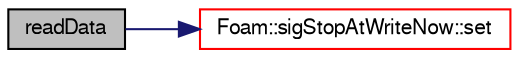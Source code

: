 digraph "readData"
{
  bgcolor="transparent";
  edge [fontname="FreeSans",fontsize="10",labelfontname="FreeSans",labelfontsize="10"];
  node [fontname="FreeSans",fontsize="10",shape=record];
  rankdir="LR";
  Node4 [label="readData",height=0.2,width=0.4,color="black", fillcolor="grey75", style="filled", fontcolor="black"];
  Node4 -> Node5 [color="midnightblue",fontsize="10",style="solid",fontname="FreeSans"];
  Node5 [label="Foam::sigStopAtWriteNow::set",height=0.2,width=0.4,color="red",URL="$a28562.html#af30d71d7871d89cd6a08a781f7bf0a15",tooltip="(re)set signal catcher "];
}
